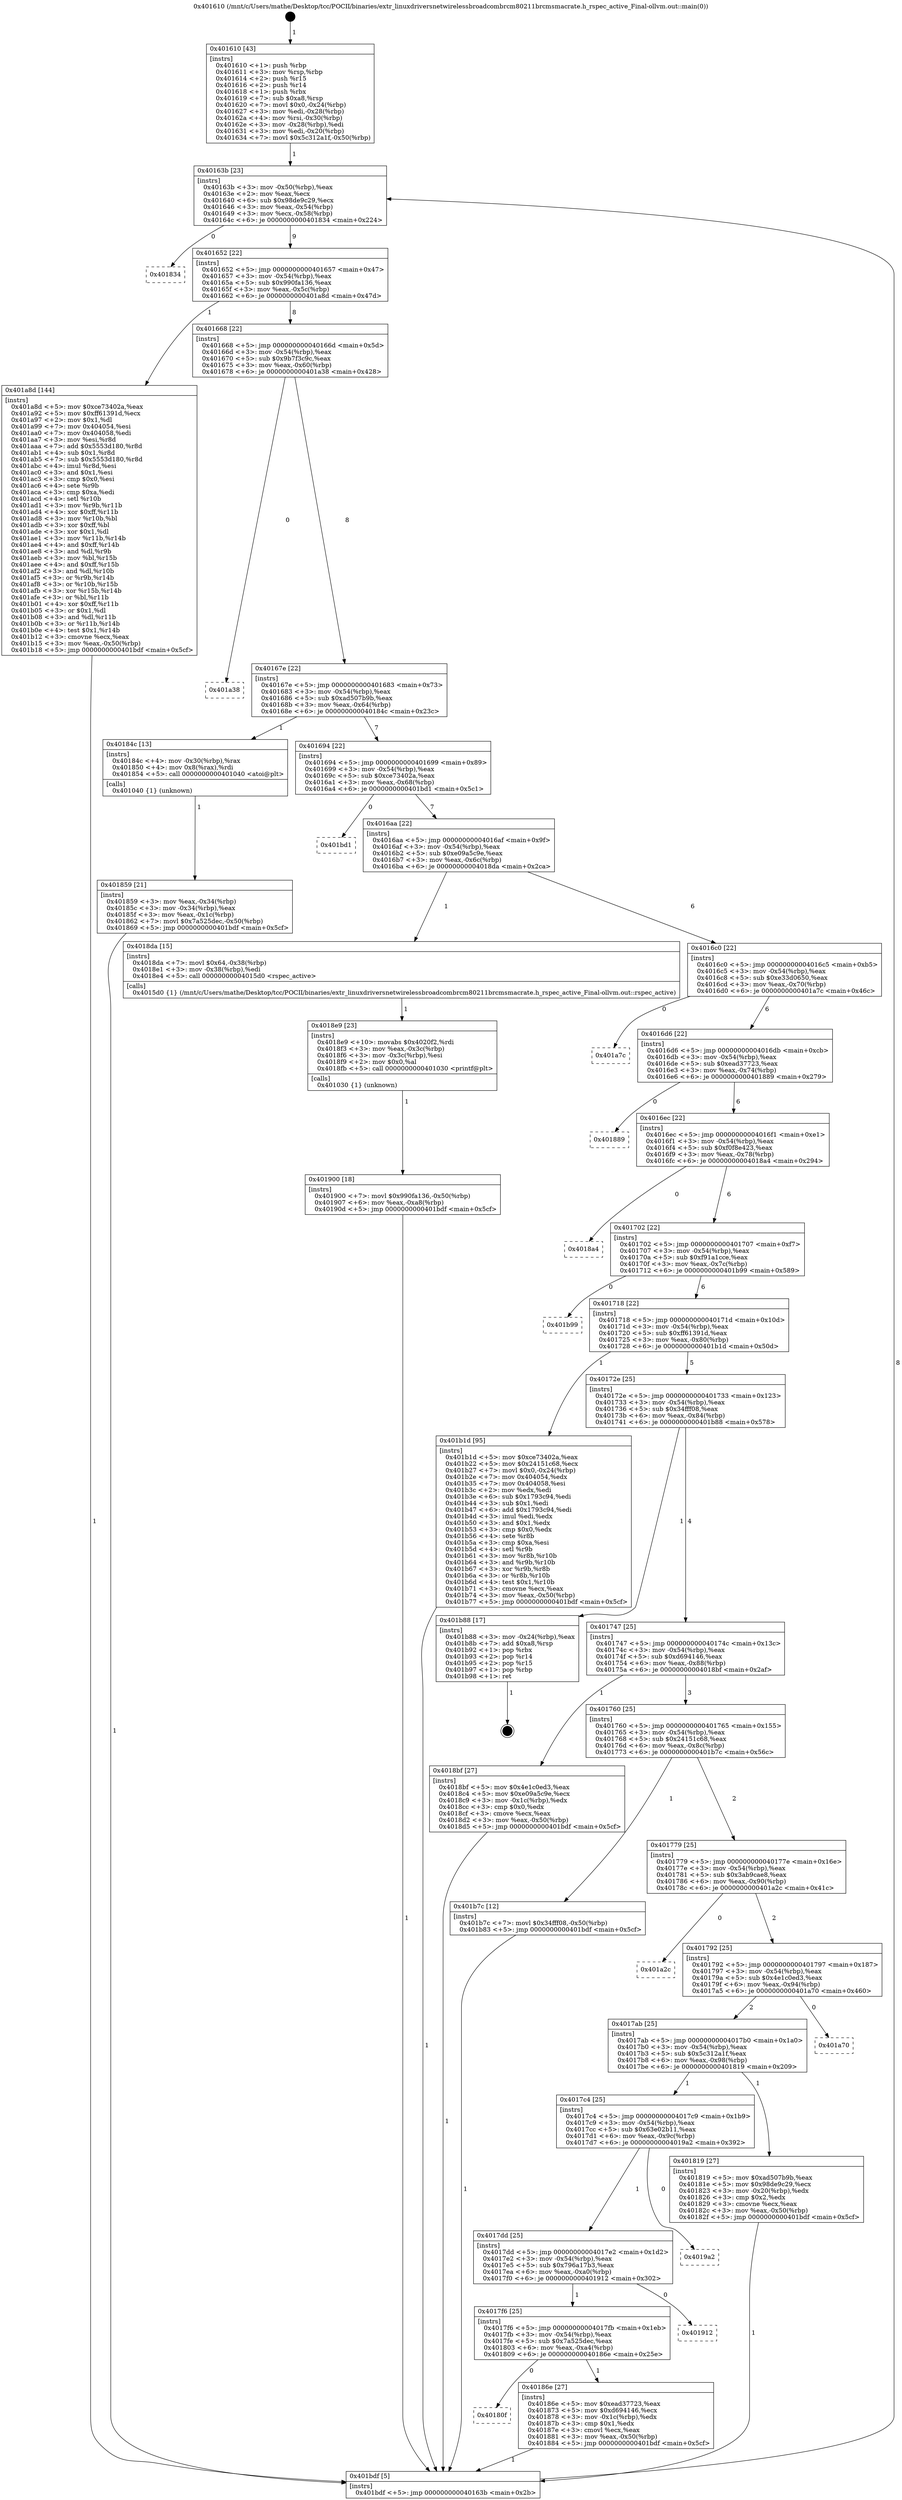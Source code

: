 digraph "0x401610" {
  label = "0x401610 (/mnt/c/Users/mathe/Desktop/tcc/POCII/binaries/extr_linuxdriversnetwirelessbroadcombrcm80211brcmsmacrate.h_rspec_active_Final-ollvm.out::main(0))"
  labelloc = "t"
  node[shape=record]

  Entry [label="",width=0.3,height=0.3,shape=circle,fillcolor=black,style=filled]
  "0x40163b" [label="{
     0x40163b [23]\l
     | [instrs]\l
     &nbsp;&nbsp;0x40163b \<+3\>: mov -0x50(%rbp),%eax\l
     &nbsp;&nbsp;0x40163e \<+2\>: mov %eax,%ecx\l
     &nbsp;&nbsp;0x401640 \<+6\>: sub $0x98de9c29,%ecx\l
     &nbsp;&nbsp;0x401646 \<+3\>: mov %eax,-0x54(%rbp)\l
     &nbsp;&nbsp;0x401649 \<+3\>: mov %ecx,-0x58(%rbp)\l
     &nbsp;&nbsp;0x40164c \<+6\>: je 0000000000401834 \<main+0x224\>\l
  }"]
  "0x401834" [label="{
     0x401834\l
  }", style=dashed]
  "0x401652" [label="{
     0x401652 [22]\l
     | [instrs]\l
     &nbsp;&nbsp;0x401652 \<+5\>: jmp 0000000000401657 \<main+0x47\>\l
     &nbsp;&nbsp;0x401657 \<+3\>: mov -0x54(%rbp),%eax\l
     &nbsp;&nbsp;0x40165a \<+5\>: sub $0x990fa136,%eax\l
     &nbsp;&nbsp;0x40165f \<+3\>: mov %eax,-0x5c(%rbp)\l
     &nbsp;&nbsp;0x401662 \<+6\>: je 0000000000401a8d \<main+0x47d\>\l
  }"]
  Exit [label="",width=0.3,height=0.3,shape=circle,fillcolor=black,style=filled,peripheries=2]
  "0x401a8d" [label="{
     0x401a8d [144]\l
     | [instrs]\l
     &nbsp;&nbsp;0x401a8d \<+5\>: mov $0xce73402a,%eax\l
     &nbsp;&nbsp;0x401a92 \<+5\>: mov $0xff61391d,%ecx\l
     &nbsp;&nbsp;0x401a97 \<+2\>: mov $0x1,%dl\l
     &nbsp;&nbsp;0x401a99 \<+7\>: mov 0x404054,%esi\l
     &nbsp;&nbsp;0x401aa0 \<+7\>: mov 0x404058,%edi\l
     &nbsp;&nbsp;0x401aa7 \<+3\>: mov %esi,%r8d\l
     &nbsp;&nbsp;0x401aaa \<+7\>: add $0x5553d180,%r8d\l
     &nbsp;&nbsp;0x401ab1 \<+4\>: sub $0x1,%r8d\l
     &nbsp;&nbsp;0x401ab5 \<+7\>: sub $0x5553d180,%r8d\l
     &nbsp;&nbsp;0x401abc \<+4\>: imul %r8d,%esi\l
     &nbsp;&nbsp;0x401ac0 \<+3\>: and $0x1,%esi\l
     &nbsp;&nbsp;0x401ac3 \<+3\>: cmp $0x0,%esi\l
     &nbsp;&nbsp;0x401ac6 \<+4\>: sete %r9b\l
     &nbsp;&nbsp;0x401aca \<+3\>: cmp $0xa,%edi\l
     &nbsp;&nbsp;0x401acd \<+4\>: setl %r10b\l
     &nbsp;&nbsp;0x401ad1 \<+3\>: mov %r9b,%r11b\l
     &nbsp;&nbsp;0x401ad4 \<+4\>: xor $0xff,%r11b\l
     &nbsp;&nbsp;0x401ad8 \<+3\>: mov %r10b,%bl\l
     &nbsp;&nbsp;0x401adb \<+3\>: xor $0xff,%bl\l
     &nbsp;&nbsp;0x401ade \<+3\>: xor $0x1,%dl\l
     &nbsp;&nbsp;0x401ae1 \<+3\>: mov %r11b,%r14b\l
     &nbsp;&nbsp;0x401ae4 \<+4\>: and $0xff,%r14b\l
     &nbsp;&nbsp;0x401ae8 \<+3\>: and %dl,%r9b\l
     &nbsp;&nbsp;0x401aeb \<+3\>: mov %bl,%r15b\l
     &nbsp;&nbsp;0x401aee \<+4\>: and $0xff,%r15b\l
     &nbsp;&nbsp;0x401af2 \<+3\>: and %dl,%r10b\l
     &nbsp;&nbsp;0x401af5 \<+3\>: or %r9b,%r14b\l
     &nbsp;&nbsp;0x401af8 \<+3\>: or %r10b,%r15b\l
     &nbsp;&nbsp;0x401afb \<+3\>: xor %r15b,%r14b\l
     &nbsp;&nbsp;0x401afe \<+3\>: or %bl,%r11b\l
     &nbsp;&nbsp;0x401b01 \<+4\>: xor $0xff,%r11b\l
     &nbsp;&nbsp;0x401b05 \<+3\>: or $0x1,%dl\l
     &nbsp;&nbsp;0x401b08 \<+3\>: and %dl,%r11b\l
     &nbsp;&nbsp;0x401b0b \<+3\>: or %r11b,%r14b\l
     &nbsp;&nbsp;0x401b0e \<+4\>: test $0x1,%r14b\l
     &nbsp;&nbsp;0x401b12 \<+3\>: cmovne %ecx,%eax\l
     &nbsp;&nbsp;0x401b15 \<+3\>: mov %eax,-0x50(%rbp)\l
     &nbsp;&nbsp;0x401b18 \<+5\>: jmp 0000000000401bdf \<main+0x5cf\>\l
  }"]
  "0x401668" [label="{
     0x401668 [22]\l
     | [instrs]\l
     &nbsp;&nbsp;0x401668 \<+5\>: jmp 000000000040166d \<main+0x5d\>\l
     &nbsp;&nbsp;0x40166d \<+3\>: mov -0x54(%rbp),%eax\l
     &nbsp;&nbsp;0x401670 \<+5\>: sub $0x9b7f3c9c,%eax\l
     &nbsp;&nbsp;0x401675 \<+3\>: mov %eax,-0x60(%rbp)\l
     &nbsp;&nbsp;0x401678 \<+6\>: je 0000000000401a38 \<main+0x428\>\l
  }"]
  "0x401900" [label="{
     0x401900 [18]\l
     | [instrs]\l
     &nbsp;&nbsp;0x401900 \<+7\>: movl $0x990fa136,-0x50(%rbp)\l
     &nbsp;&nbsp;0x401907 \<+6\>: mov %eax,-0xa8(%rbp)\l
     &nbsp;&nbsp;0x40190d \<+5\>: jmp 0000000000401bdf \<main+0x5cf\>\l
  }"]
  "0x401a38" [label="{
     0x401a38\l
  }", style=dashed]
  "0x40167e" [label="{
     0x40167e [22]\l
     | [instrs]\l
     &nbsp;&nbsp;0x40167e \<+5\>: jmp 0000000000401683 \<main+0x73\>\l
     &nbsp;&nbsp;0x401683 \<+3\>: mov -0x54(%rbp),%eax\l
     &nbsp;&nbsp;0x401686 \<+5\>: sub $0xad507b9b,%eax\l
     &nbsp;&nbsp;0x40168b \<+3\>: mov %eax,-0x64(%rbp)\l
     &nbsp;&nbsp;0x40168e \<+6\>: je 000000000040184c \<main+0x23c\>\l
  }"]
  "0x4018e9" [label="{
     0x4018e9 [23]\l
     | [instrs]\l
     &nbsp;&nbsp;0x4018e9 \<+10\>: movabs $0x4020f2,%rdi\l
     &nbsp;&nbsp;0x4018f3 \<+3\>: mov %eax,-0x3c(%rbp)\l
     &nbsp;&nbsp;0x4018f6 \<+3\>: mov -0x3c(%rbp),%esi\l
     &nbsp;&nbsp;0x4018f9 \<+2\>: mov $0x0,%al\l
     &nbsp;&nbsp;0x4018fb \<+5\>: call 0000000000401030 \<printf@plt\>\l
     | [calls]\l
     &nbsp;&nbsp;0x401030 \{1\} (unknown)\l
  }"]
  "0x40184c" [label="{
     0x40184c [13]\l
     | [instrs]\l
     &nbsp;&nbsp;0x40184c \<+4\>: mov -0x30(%rbp),%rax\l
     &nbsp;&nbsp;0x401850 \<+4\>: mov 0x8(%rax),%rdi\l
     &nbsp;&nbsp;0x401854 \<+5\>: call 0000000000401040 \<atoi@plt\>\l
     | [calls]\l
     &nbsp;&nbsp;0x401040 \{1\} (unknown)\l
  }"]
  "0x401694" [label="{
     0x401694 [22]\l
     | [instrs]\l
     &nbsp;&nbsp;0x401694 \<+5\>: jmp 0000000000401699 \<main+0x89\>\l
     &nbsp;&nbsp;0x401699 \<+3\>: mov -0x54(%rbp),%eax\l
     &nbsp;&nbsp;0x40169c \<+5\>: sub $0xce73402a,%eax\l
     &nbsp;&nbsp;0x4016a1 \<+3\>: mov %eax,-0x68(%rbp)\l
     &nbsp;&nbsp;0x4016a4 \<+6\>: je 0000000000401bd1 \<main+0x5c1\>\l
  }"]
  "0x40180f" [label="{
     0x40180f\l
  }", style=dashed]
  "0x401bd1" [label="{
     0x401bd1\l
  }", style=dashed]
  "0x4016aa" [label="{
     0x4016aa [22]\l
     | [instrs]\l
     &nbsp;&nbsp;0x4016aa \<+5\>: jmp 00000000004016af \<main+0x9f\>\l
     &nbsp;&nbsp;0x4016af \<+3\>: mov -0x54(%rbp),%eax\l
     &nbsp;&nbsp;0x4016b2 \<+5\>: sub $0xe09a5c9e,%eax\l
     &nbsp;&nbsp;0x4016b7 \<+3\>: mov %eax,-0x6c(%rbp)\l
     &nbsp;&nbsp;0x4016ba \<+6\>: je 00000000004018da \<main+0x2ca\>\l
  }"]
  "0x40186e" [label="{
     0x40186e [27]\l
     | [instrs]\l
     &nbsp;&nbsp;0x40186e \<+5\>: mov $0xead37723,%eax\l
     &nbsp;&nbsp;0x401873 \<+5\>: mov $0xd694146,%ecx\l
     &nbsp;&nbsp;0x401878 \<+3\>: mov -0x1c(%rbp),%edx\l
     &nbsp;&nbsp;0x40187b \<+3\>: cmp $0x1,%edx\l
     &nbsp;&nbsp;0x40187e \<+3\>: cmovl %ecx,%eax\l
     &nbsp;&nbsp;0x401881 \<+3\>: mov %eax,-0x50(%rbp)\l
     &nbsp;&nbsp;0x401884 \<+5\>: jmp 0000000000401bdf \<main+0x5cf\>\l
  }"]
  "0x4018da" [label="{
     0x4018da [15]\l
     | [instrs]\l
     &nbsp;&nbsp;0x4018da \<+7\>: movl $0x64,-0x38(%rbp)\l
     &nbsp;&nbsp;0x4018e1 \<+3\>: mov -0x38(%rbp),%edi\l
     &nbsp;&nbsp;0x4018e4 \<+5\>: call 00000000004015d0 \<rspec_active\>\l
     | [calls]\l
     &nbsp;&nbsp;0x4015d0 \{1\} (/mnt/c/Users/mathe/Desktop/tcc/POCII/binaries/extr_linuxdriversnetwirelessbroadcombrcm80211brcmsmacrate.h_rspec_active_Final-ollvm.out::rspec_active)\l
  }"]
  "0x4016c0" [label="{
     0x4016c0 [22]\l
     | [instrs]\l
     &nbsp;&nbsp;0x4016c0 \<+5\>: jmp 00000000004016c5 \<main+0xb5\>\l
     &nbsp;&nbsp;0x4016c5 \<+3\>: mov -0x54(%rbp),%eax\l
     &nbsp;&nbsp;0x4016c8 \<+5\>: sub $0xe33d0650,%eax\l
     &nbsp;&nbsp;0x4016cd \<+3\>: mov %eax,-0x70(%rbp)\l
     &nbsp;&nbsp;0x4016d0 \<+6\>: je 0000000000401a7c \<main+0x46c\>\l
  }"]
  "0x4017f6" [label="{
     0x4017f6 [25]\l
     | [instrs]\l
     &nbsp;&nbsp;0x4017f6 \<+5\>: jmp 00000000004017fb \<main+0x1eb\>\l
     &nbsp;&nbsp;0x4017fb \<+3\>: mov -0x54(%rbp),%eax\l
     &nbsp;&nbsp;0x4017fe \<+5\>: sub $0x7a525dec,%eax\l
     &nbsp;&nbsp;0x401803 \<+6\>: mov %eax,-0xa4(%rbp)\l
     &nbsp;&nbsp;0x401809 \<+6\>: je 000000000040186e \<main+0x25e\>\l
  }"]
  "0x401a7c" [label="{
     0x401a7c\l
  }", style=dashed]
  "0x4016d6" [label="{
     0x4016d6 [22]\l
     | [instrs]\l
     &nbsp;&nbsp;0x4016d6 \<+5\>: jmp 00000000004016db \<main+0xcb\>\l
     &nbsp;&nbsp;0x4016db \<+3\>: mov -0x54(%rbp),%eax\l
     &nbsp;&nbsp;0x4016de \<+5\>: sub $0xead37723,%eax\l
     &nbsp;&nbsp;0x4016e3 \<+3\>: mov %eax,-0x74(%rbp)\l
     &nbsp;&nbsp;0x4016e6 \<+6\>: je 0000000000401889 \<main+0x279\>\l
  }"]
  "0x401912" [label="{
     0x401912\l
  }", style=dashed]
  "0x401889" [label="{
     0x401889\l
  }", style=dashed]
  "0x4016ec" [label="{
     0x4016ec [22]\l
     | [instrs]\l
     &nbsp;&nbsp;0x4016ec \<+5\>: jmp 00000000004016f1 \<main+0xe1\>\l
     &nbsp;&nbsp;0x4016f1 \<+3\>: mov -0x54(%rbp),%eax\l
     &nbsp;&nbsp;0x4016f4 \<+5\>: sub $0xf0f8e423,%eax\l
     &nbsp;&nbsp;0x4016f9 \<+3\>: mov %eax,-0x78(%rbp)\l
     &nbsp;&nbsp;0x4016fc \<+6\>: je 00000000004018a4 \<main+0x294\>\l
  }"]
  "0x4017dd" [label="{
     0x4017dd [25]\l
     | [instrs]\l
     &nbsp;&nbsp;0x4017dd \<+5\>: jmp 00000000004017e2 \<main+0x1d2\>\l
     &nbsp;&nbsp;0x4017e2 \<+3\>: mov -0x54(%rbp),%eax\l
     &nbsp;&nbsp;0x4017e5 \<+5\>: sub $0x796a17b3,%eax\l
     &nbsp;&nbsp;0x4017ea \<+6\>: mov %eax,-0xa0(%rbp)\l
     &nbsp;&nbsp;0x4017f0 \<+6\>: je 0000000000401912 \<main+0x302\>\l
  }"]
  "0x4018a4" [label="{
     0x4018a4\l
  }", style=dashed]
  "0x401702" [label="{
     0x401702 [22]\l
     | [instrs]\l
     &nbsp;&nbsp;0x401702 \<+5\>: jmp 0000000000401707 \<main+0xf7\>\l
     &nbsp;&nbsp;0x401707 \<+3\>: mov -0x54(%rbp),%eax\l
     &nbsp;&nbsp;0x40170a \<+5\>: sub $0xf91a1cce,%eax\l
     &nbsp;&nbsp;0x40170f \<+3\>: mov %eax,-0x7c(%rbp)\l
     &nbsp;&nbsp;0x401712 \<+6\>: je 0000000000401b99 \<main+0x589\>\l
  }"]
  "0x4019a2" [label="{
     0x4019a2\l
  }", style=dashed]
  "0x401b99" [label="{
     0x401b99\l
  }", style=dashed]
  "0x401718" [label="{
     0x401718 [22]\l
     | [instrs]\l
     &nbsp;&nbsp;0x401718 \<+5\>: jmp 000000000040171d \<main+0x10d\>\l
     &nbsp;&nbsp;0x40171d \<+3\>: mov -0x54(%rbp),%eax\l
     &nbsp;&nbsp;0x401720 \<+5\>: sub $0xff61391d,%eax\l
     &nbsp;&nbsp;0x401725 \<+3\>: mov %eax,-0x80(%rbp)\l
     &nbsp;&nbsp;0x401728 \<+6\>: je 0000000000401b1d \<main+0x50d\>\l
  }"]
  "0x401859" [label="{
     0x401859 [21]\l
     | [instrs]\l
     &nbsp;&nbsp;0x401859 \<+3\>: mov %eax,-0x34(%rbp)\l
     &nbsp;&nbsp;0x40185c \<+3\>: mov -0x34(%rbp),%eax\l
     &nbsp;&nbsp;0x40185f \<+3\>: mov %eax,-0x1c(%rbp)\l
     &nbsp;&nbsp;0x401862 \<+7\>: movl $0x7a525dec,-0x50(%rbp)\l
     &nbsp;&nbsp;0x401869 \<+5\>: jmp 0000000000401bdf \<main+0x5cf\>\l
  }"]
  "0x401b1d" [label="{
     0x401b1d [95]\l
     | [instrs]\l
     &nbsp;&nbsp;0x401b1d \<+5\>: mov $0xce73402a,%eax\l
     &nbsp;&nbsp;0x401b22 \<+5\>: mov $0x24151c68,%ecx\l
     &nbsp;&nbsp;0x401b27 \<+7\>: movl $0x0,-0x24(%rbp)\l
     &nbsp;&nbsp;0x401b2e \<+7\>: mov 0x404054,%edx\l
     &nbsp;&nbsp;0x401b35 \<+7\>: mov 0x404058,%esi\l
     &nbsp;&nbsp;0x401b3c \<+2\>: mov %edx,%edi\l
     &nbsp;&nbsp;0x401b3e \<+6\>: sub $0x1793c94,%edi\l
     &nbsp;&nbsp;0x401b44 \<+3\>: sub $0x1,%edi\l
     &nbsp;&nbsp;0x401b47 \<+6\>: add $0x1793c94,%edi\l
     &nbsp;&nbsp;0x401b4d \<+3\>: imul %edi,%edx\l
     &nbsp;&nbsp;0x401b50 \<+3\>: and $0x1,%edx\l
     &nbsp;&nbsp;0x401b53 \<+3\>: cmp $0x0,%edx\l
     &nbsp;&nbsp;0x401b56 \<+4\>: sete %r8b\l
     &nbsp;&nbsp;0x401b5a \<+3\>: cmp $0xa,%esi\l
     &nbsp;&nbsp;0x401b5d \<+4\>: setl %r9b\l
     &nbsp;&nbsp;0x401b61 \<+3\>: mov %r8b,%r10b\l
     &nbsp;&nbsp;0x401b64 \<+3\>: and %r9b,%r10b\l
     &nbsp;&nbsp;0x401b67 \<+3\>: xor %r9b,%r8b\l
     &nbsp;&nbsp;0x401b6a \<+3\>: or %r8b,%r10b\l
     &nbsp;&nbsp;0x401b6d \<+4\>: test $0x1,%r10b\l
     &nbsp;&nbsp;0x401b71 \<+3\>: cmovne %ecx,%eax\l
     &nbsp;&nbsp;0x401b74 \<+3\>: mov %eax,-0x50(%rbp)\l
     &nbsp;&nbsp;0x401b77 \<+5\>: jmp 0000000000401bdf \<main+0x5cf\>\l
  }"]
  "0x40172e" [label="{
     0x40172e [25]\l
     | [instrs]\l
     &nbsp;&nbsp;0x40172e \<+5\>: jmp 0000000000401733 \<main+0x123\>\l
     &nbsp;&nbsp;0x401733 \<+3\>: mov -0x54(%rbp),%eax\l
     &nbsp;&nbsp;0x401736 \<+5\>: sub $0x34fff08,%eax\l
     &nbsp;&nbsp;0x40173b \<+6\>: mov %eax,-0x84(%rbp)\l
     &nbsp;&nbsp;0x401741 \<+6\>: je 0000000000401b88 \<main+0x578\>\l
  }"]
  "0x401610" [label="{
     0x401610 [43]\l
     | [instrs]\l
     &nbsp;&nbsp;0x401610 \<+1\>: push %rbp\l
     &nbsp;&nbsp;0x401611 \<+3\>: mov %rsp,%rbp\l
     &nbsp;&nbsp;0x401614 \<+2\>: push %r15\l
     &nbsp;&nbsp;0x401616 \<+2\>: push %r14\l
     &nbsp;&nbsp;0x401618 \<+1\>: push %rbx\l
     &nbsp;&nbsp;0x401619 \<+7\>: sub $0xa8,%rsp\l
     &nbsp;&nbsp;0x401620 \<+7\>: movl $0x0,-0x24(%rbp)\l
     &nbsp;&nbsp;0x401627 \<+3\>: mov %edi,-0x28(%rbp)\l
     &nbsp;&nbsp;0x40162a \<+4\>: mov %rsi,-0x30(%rbp)\l
     &nbsp;&nbsp;0x40162e \<+3\>: mov -0x28(%rbp),%edi\l
     &nbsp;&nbsp;0x401631 \<+3\>: mov %edi,-0x20(%rbp)\l
     &nbsp;&nbsp;0x401634 \<+7\>: movl $0x5c312a1f,-0x50(%rbp)\l
  }"]
  "0x401b88" [label="{
     0x401b88 [17]\l
     | [instrs]\l
     &nbsp;&nbsp;0x401b88 \<+3\>: mov -0x24(%rbp),%eax\l
     &nbsp;&nbsp;0x401b8b \<+7\>: add $0xa8,%rsp\l
     &nbsp;&nbsp;0x401b92 \<+1\>: pop %rbx\l
     &nbsp;&nbsp;0x401b93 \<+2\>: pop %r14\l
     &nbsp;&nbsp;0x401b95 \<+2\>: pop %r15\l
     &nbsp;&nbsp;0x401b97 \<+1\>: pop %rbp\l
     &nbsp;&nbsp;0x401b98 \<+1\>: ret\l
  }"]
  "0x401747" [label="{
     0x401747 [25]\l
     | [instrs]\l
     &nbsp;&nbsp;0x401747 \<+5\>: jmp 000000000040174c \<main+0x13c\>\l
     &nbsp;&nbsp;0x40174c \<+3\>: mov -0x54(%rbp),%eax\l
     &nbsp;&nbsp;0x40174f \<+5\>: sub $0xd694146,%eax\l
     &nbsp;&nbsp;0x401754 \<+6\>: mov %eax,-0x88(%rbp)\l
     &nbsp;&nbsp;0x40175a \<+6\>: je 00000000004018bf \<main+0x2af\>\l
  }"]
  "0x401bdf" [label="{
     0x401bdf [5]\l
     | [instrs]\l
     &nbsp;&nbsp;0x401bdf \<+5\>: jmp 000000000040163b \<main+0x2b\>\l
  }"]
  "0x4018bf" [label="{
     0x4018bf [27]\l
     | [instrs]\l
     &nbsp;&nbsp;0x4018bf \<+5\>: mov $0x4e1c0ed3,%eax\l
     &nbsp;&nbsp;0x4018c4 \<+5\>: mov $0xe09a5c9e,%ecx\l
     &nbsp;&nbsp;0x4018c9 \<+3\>: mov -0x1c(%rbp),%edx\l
     &nbsp;&nbsp;0x4018cc \<+3\>: cmp $0x0,%edx\l
     &nbsp;&nbsp;0x4018cf \<+3\>: cmove %ecx,%eax\l
     &nbsp;&nbsp;0x4018d2 \<+3\>: mov %eax,-0x50(%rbp)\l
     &nbsp;&nbsp;0x4018d5 \<+5\>: jmp 0000000000401bdf \<main+0x5cf\>\l
  }"]
  "0x401760" [label="{
     0x401760 [25]\l
     | [instrs]\l
     &nbsp;&nbsp;0x401760 \<+5\>: jmp 0000000000401765 \<main+0x155\>\l
     &nbsp;&nbsp;0x401765 \<+3\>: mov -0x54(%rbp),%eax\l
     &nbsp;&nbsp;0x401768 \<+5\>: sub $0x24151c68,%eax\l
     &nbsp;&nbsp;0x40176d \<+6\>: mov %eax,-0x8c(%rbp)\l
     &nbsp;&nbsp;0x401773 \<+6\>: je 0000000000401b7c \<main+0x56c\>\l
  }"]
  "0x4017c4" [label="{
     0x4017c4 [25]\l
     | [instrs]\l
     &nbsp;&nbsp;0x4017c4 \<+5\>: jmp 00000000004017c9 \<main+0x1b9\>\l
     &nbsp;&nbsp;0x4017c9 \<+3\>: mov -0x54(%rbp),%eax\l
     &nbsp;&nbsp;0x4017cc \<+5\>: sub $0x63e02b11,%eax\l
     &nbsp;&nbsp;0x4017d1 \<+6\>: mov %eax,-0x9c(%rbp)\l
     &nbsp;&nbsp;0x4017d7 \<+6\>: je 00000000004019a2 \<main+0x392\>\l
  }"]
  "0x401b7c" [label="{
     0x401b7c [12]\l
     | [instrs]\l
     &nbsp;&nbsp;0x401b7c \<+7\>: movl $0x34fff08,-0x50(%rbp)\l
     &nbsp;&nbsp;0x401b83 \<+5\>: jmp 0000000000401bdf \<main+0x5cf\>\l
  }"]
  "0x401779" [label="{
     0x401779 [25]\l
     | [instrs]\l
     &nbsp;&nbsp;0x401779 \<+5\>: jmp 000000000040177e \<main+0x16e\>\l
     &nbsp;&nbsp;0x40177e \<+3\>: mov -0x54(%rbp),%eax\l
     &nbsp;&nbsp;0x401781 \<+5\>: sub $0x3ab9cae8,%eax\l
     &nbsp;&nbsp;0x401786 \<+6\>: mov %eax,-0x90(%rbp)\l
     &nbsp;&nbsp;0x40178c \<+6\>: je 0000000000401a2c \<main+0x41c\>\l
  }"]
  "0x401819" [label="{
     0x401819 [27]\l
     | [instrs]\l
     &nbsp;&nbsp;0x401819 \<+5\>: mov $0xad507b9b,%eax\l
     &nbsp;&nbsp;0x40181e \<+5\>: mov $0x98de9c29,%ecx\l
     &nbsp;&nbsp;0x401823 \<+3\>: mov -0x20(%rbp),%edx\l
     &nbsp;&nbsp;0x401826 \<+3\>: cmp $0x2,%edx\l
     &nbsp;&nbsp;0x401829 \<+3\>: cmovne %ecx,%eax\l
     &nbsp;&nbsp;0x40182c \<+3\>: mov %eax,-0x50(%rbp)\l
     &nbsp;&nbsp;0x40182f \<+5\>: jmp 0000000000401bdf \<main+0x5cf\>\l
  }"]
  "0x401a2c" [label="{
     0x401a2c\l
  }", style=dashed]
  "0x401792" [label="{
     0x401792 [25]\l
     | [instrs]\l
     &nbsp;&nbsp;0x401792 \<+5\>: jmp 0000000000401797 \<main+0x187\>\l
     &nbsp;&nbsp;0x401797 \<+3\>: mov -0x54(%rbp),%eax\l
     &nbsp;&nbsp;0x40179a \<+5\>: sub $0x4e1c0ed3,%eax\l
     &nbsp;&nbsp;0x40179f \<+6\>: mov %eax,-0x94(%rbp)\l
     &nbsp;&nbsp;0x4017a5 \<+6\>: je 0000000000401a70 \<main+0x460\>\l
  }"]
  "0x4017ab" [label="{
     0x4017ab [25]\l
     | [instrs]\l
     &nbsp;&nbsp;0x4017ab \<+5\>: jmp 00000000004017b0 \<main+0x1a0\>\l
     &nbsp;&nbsp;0x4017b0 \<+3\>: mov -0x54(%rbp),%eax\l
     &nbsp;&nbsp;0x4017b3 \<+5\>: sub $0x5c312a1f,%eax\l
     &nbsp;&nbsp;0x4017b8 \<+6\>: mov %eax,-0x98(%rbp)\l
     &nbsp;&nbsp;0x4017be \<+6\>: je 0000000000401819 \<main+0x209\>\l
  }"]
  "0x401a70" [label="{
     0x401a70\l
  }", style=dashed]
  Entry -> "0x401610" [label=" 1"]
  "0x40163b" -> "0x401834" [label=" 0"]
  "0x40163b" -> "0x401652" [label=" 9"]
  "0x401b88" -> Exit [label=" 1"]
  "0x401652" -> "0x401a8d" [label=" 1"]
  "0x401652" -> "0x401668" [label=" 8"]
  "0x401b7c" -> "0x401bdf" [label=" 1"]
  "0x401668" -> "0x401a38" [label=" 0"]
  "0x401668" -> "0x40167e" [label=" 8"]
  "0x401b1d" -> "0x401bdf" [label=" 1"]
  "0x40167e" -> "0x40184c" [label=" 1"]
  "0x40167e" -> "0x401694" [label=" 7"]
  "0x401a8d" -> "0x401bdf" [label=" 1"]
  "0x401694" -> "0x401bd1" [label=" 0"]
  "0x401694" -> "0x4016aa" [label=" 7"]
  "0x401900" -> "0x401bdf" [label=" 1"]
  "0x4016aa" -> "0x4018da" [label=" 1"]
  "0x4016aa" -> "0x4016c0" [label=" 6"]
  "0x4018e9" -> "0x401900" [label=" 1"]
  "0x4016c0" -> "0x401a7c" [label=" 0"]
  "0x4016c0" -> "0x4016d6" [label=" 6"]
  "0x4018bf" -> "0x401bdf" [label=" 1"]
  "0x4016d6" -> "0x401889" [label=" 0"]
  "0x4016d6" -> "0x4016ec" [label=" 6"]
  "0x40186e" -> "0x401bdf" [label=" 1"]
  "0x4016ec" -> "0x4018a4" [label=" 0"]
  "0x4016ec" -> "0x401702" [label=" 6"]
  "0x4017f6" -> "0x40186e" [label=" 1"]
  "0x401702" -> "0x401b99" [label=" 0"]
  "0x401702" -> "0x401718" [label=" 6"]
  "0x4018da" -> "0x4018e9" [label=" 1"]
  "0x401718" -> "0x401b1d" [label=" 1"]
  "0x401718" -> "0x40172e" [label=" 5"]
  "0x4017dd" -> "0x401912" [label=" 0"]
  "0x40172e" -> "0x401b88" [label=" 1"]
  "0x40172e" -> "0x401747" [label=" 4"]
  "0x4017f6" -> "0x40180f" [label=" 0"]
  "0x401747" -> "0x4018bf" [label=" 1"]
  "0x401747" -> "0x401760" [label=" 3"]
  "0x4017c4" -> "0x4017dd" [label=" 1"]
  "0x401760" -> "0x401b7c" [label=" 1"]
  "0x401760" -> "0x401779" [label=" 2"]
  "0x4017c4" -> "0x4019a2" [label=" 0"]
  "0x401779" -> "0x401a2c" [label=" 0"]
  "0x401779" -> "0x401792" [label=" 2"]
  "0x4017dd" -> "0x4017f6" [label=" 1"]
  "0x401792" -> "0x401a70" [label=" 0"]
  "0x401792" -> "0x4017ab" [label=" 2"]
  "0x401859" -> "0x401bdf" [label=" 1"]
  "0x4017ab" -> "0x401819" [label=" 1"]
  "0x4017ab" -> "0x4017c4" [label=" 1"]
  "0x401819" -> "0x401bdf" [label=" 1"]
  "0x401610" -> "0x40163b" [label=" 1"]
  "0x401bdf" -> "0x40163b" [label=" 8"]
  "0x40184c" -> "0x401859" [label=" 1"]
}
